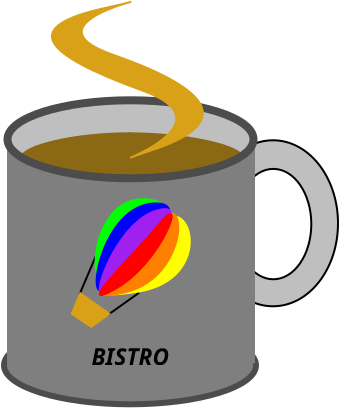 <?xml version="1.0" encoding="UTF-8"?>
<dia:diagram xmlns:dia="http://www.lysator.liu.se/~alla/dia/">
  <dia:layer name="Background" visible="true" active="true">
    <dia:group>
      <dia:object type="Standard - Ellipse" version="0" id="O0">
        <dia:attribute name="obj_pos">
          <dia:point val="23.9,8.1"/>
        </dia:attribute>
        <dia:attribute name="obj_bb">
          <dia:rectangle val="23.85,8.05;30.45,16.45"/>
        </dia:attribute>
        <dia:attribute name="elem_corner">
          <dia:point val="23.9,8.1"/>
        </dia:attribute>
        <dia:attribute name="elem_width">
          <dia:real val="6.5"/>
        </dia:attribute>
        <dia:attribute name="elem_height">
          <dia:real val="8.3"/>
        </dia:attribute>
        <dia:attribute name="border_width">
          <dia:real val="0.1"/>
        </dia:attribute>
        <dia:attribute name="inner_color">
          <dia:color val="#bfbfbf"/>
        </dia:attribute>
      </dia:object>
      <dia:object type="Standard - Ellipse" version="0" id="O1">
        <dia:attribute name="obj_pos">
          <dia:point val="25.265,9.53"/>
        </dia:attribute>
        <dia:attribute name="obj_bb">
          <dia:rectangle val="25.215,9.48;29.115,15.1"/>
        </dia:attribute>
        <dia:attribute name="elem_corner">
          <dia:point val="25.265,9.53"/>
        </dia:attribute>
        <dia:attribute name="elem_width">
          <dia:real val="3.8"/>
        </dia:attribute>
        <dia:attribute name="elem_height">
          <dia:real val="5.52"/>
        </dia:attribute>
      </dia:object>
    </dia:group>
    <dia:object type="Standard - Ellipse" version="0" id="O2">
      <dia:attribute name="obj_pos">
        <dia:point val="13.7,17.4"/>
      </dia:attribute>
      <dia:attribute name="obj_bb">
        <dia:rectangle val="13.55,17.25;26.45,21.45"/>
      </dia:attribute>
      <dia:attribute name="elem_corner">
        <dia:point val="13.7,17.4"/>
      </dia:attribute>
      <dia:attribute name="elem_width">
        <dia:real val="12.6"/>
      </dia:attribute>
      <dia:attribute name="elem_height">
        <dia:real val="3.9"/>
      </dia:attribute>
      <dia:attribute name="border_width">
        <dia:real val="0.3"/>
      </dia:attribute>
      <dia:attribute name="border_color">
        <dia:color val="#4c4c4c"/>
      </dia:attribute>
      <dia:attribute name="inner_color">
        <dia:color val="#7f7f7f"/>
      </dia:attribute>
    </dia:object>
    <dia:object type="Standard - Box" version="0" id="O3">
      <dia:attribute name="obj_pos">
        <dia:point val="13.9,8"/>
      </dia:attribute>
      <dia:attribute name="obj_bb">
        <dia:rectangle val="13.85,7.95;26.25,19.25"/>
      </dia:attribute>
      <dia:attribute name="elem_corner">
        <dia:point val="13.9,8"/>
      </dia:attribute>
      <dia:attribute name="elem_width">
        <dia:real val="12.3"/>
      </dia:attribute>
      <dia:attribute name="elem_height">
        <dia:real val="11.2"/>
      </dia:attribute>
      <dia:attribute name="border_width">
        <dia:real val="0.1"/>
      </dia:attribute>
      <dia:attribute name="border_color">
        <dia:color val="#7f7f7f"/>
      </dia:attribute>
      <dia:attribute name="inner_color">
        <dia:color val="#7f7f7f"/>
      </dia:attribute>
      <dia:attribute name="show_background">
        <dia:boolean val="true"/>
      </dia:attribute>
    </dia:object>
    <dia:object type="Standard - Ellipse" version="0" id="O4">
      <dia:attribute name="obj_pos">
        <dia:point val="13.9,6"/>
      </dia:attribute>
      <dia:attribute name="obj_bb">
        <dia:rectangle val="13.85,5.95;26.25,9.95"/>
      </dia:attribute>
      <dia:attribute name="elem_corner">
        <dia:point val="13.9,6"/>
      </dia:attribute>
      <dia:attribute name="elem_width">
        <dia:real val="12.3"/>
      </dia:attribute>
      <dia:attribute name="elem_height">
        <dia:real val="3.9"/>
      </dia:attribute>
      <dia:attribute name="border_width">
        <dia:real val="0.1"/>
      </dia:attribute>
      <dia:attribute name="border_color">
        <dia:color val="#7f7f7f"/>
      </dia:attribute>
      <dia:attribute name="inner_color">
        <dia:color val="#bfbfbf"/>
      </dia:attribute>
    </dia:object>
    <dia:object type="Geometric - Quarter Circle" version="1" id="O5">
      <dia:attribute name="obj_pos">
        <dia:point val="19.938,7.75"/>
      </dia:attribute>
      <dia:attribute name="obj_bb">
        <dia:rectangle val="19.867,7.7;25.7,9.071"/>
      </dia:attribute>
      <dia:attribute name="meta">
        <dia:composite type="dict"/>
      </dia:attribute>
      <dia:attribute name="elem_corner">
        <dia:point val="19.938,7.75"/>
      </dia:attribute>
      <dia:attribute name="elem_width">
        <dia:real val="5.713"/>
      </dia:attribute>
      <dia:attribute name="elem_height">
        <dia:real val="1.25"/>
      </dia:attribute>
      <dia:attribute name="line_width">
        <dia:real val="0.1"/>
      </dia:attribute>
      <dia:attribute name="line_colour">
        <dia:color val="#8b6914"/>
      </dia:attribute>
      <dia:attribute name="fill_colour">
        <dia:color val="#8b6914"/>
      </dia:attribute>
      <dia:attribute name="show_background">
        <dia:boolean val="true"/>
      </dia:attribute>
      <dia:attribute name="line_style">
        <dia:enum val="0"/>
        <dia:real val="1"/>
      </dia:attribute>
      <dia:attribute name="flip_horizontal">
        <dia:boolean val="false"/>
      </dia:attribute>
      <dia:attribute name="flip_vertical">
        <dia:boolean val="false"/>
      </dia:attribute>
      <dia:attribute name="subscale">
        <dia:real val="1"/>
      </dia:attribute>
    </dia:object>
    <dia:object type="Geometric - Quarter Circle" version="1" id="O6">
      <dia:attribute name="obj_pos">
        <dia:point val="14.55,7.75"/>
      </dia:attribute>
      <dia:attribute name="obj_bb">
        <dia:rectangle val="14.5,7.7;20.033,9.071"/>
      </dia:attribute>
      <dia:attribute name="meta">
        <dia:composite type="dict"/>
      </dia:attribute>
      <dia:attribute name="elem_corner">
        <dia:point val="14.55,7.75"/>
      </dia:attribute>
      <dia:attribute name="elem_width">
        <dia:real val="5.413"/>
      </dia:attribute>
      <dia:attribute name="elem_height">
        <dia:real val="1.25"/>
      </dia:attribute>
      <dia:attribute name="line_width">
        <dia:real val="0.1"/>
      </dia:attribute>
      <dia:attribute name="line_colour">
        <dia:color val="#8b6914"/>
      </dia:attribute>
      <dia:attribute name="fill_colour">
        <dia:color val="#8b6914"/>
      </dia:attribute>
      <dia:attribute name="show_background">
        <dia:boolean val="true"/>
      </dia:attribute>
      <dia:attribute name="line_style">
        <dia:enum val="0"/>
        <dia:real val="1"/>
      </dia:attribute>
      <dia:attribute name="flip_horizontal">
        <dia:boolean val="true"/>
      </dia:attribute>
      <dia:attribute name="flip_vertical">
        <dia:boolean val="false"/>
      </dia:attribute>
      <dia:attribute name="subscale">
        <dia:real val="1"/>
      </dia:attribute>
    </dia:object>
    <dia:object type="Geometric - Quarter Circle" version="1" id="O7">
      <dia:attribute name="obj_pos">
        <dia:point val="19.9,9.05"/>
      </dia:attribute>
      <dia:attribute name="obj_bb">
        <dia:rectangle val="19.829,8.979;25.25,10.05"/>
      </dia:attribute>
      <dia:attribute name="meta">
        <dia:composite type="dict"/>
      </dia:attribute>
      <dia:attribute name="elem_corner">
        <dia:point val="19.9,9.05"/>
      </dia:attribute>
      <dia:attribute name="elem_width">
        <dia:real val="5.3"/>
      </dia:attribute>
      <dia:attribute name="elem_height">
        <dia:real val="0.95"/>
      </dia:attribute>
      <dia:attribute name="line_width">
        <dia:real val="0.1"/>
      </dia:attribute>
      <dia:attribute name="line_colour">
        <dia:color val="#8b6914"/>
      </dia:attribute>
      <dia:attribute name="fill_colour">
        <dia:color val="#8b6914"/>
      </dia:attribute>
      <dia:attribute name="show_background">
        <dia:boolean val="true"/>
      </dia:attribute>
      <dia:attribute name="line_style">
        <dia:enum val="0"/>
        <dia:real val="1"/>
      </dia:attribute>
      <dia:attribute name="flip_horizontal">
        <dia:boolean val="false"/>
      </dia:attribute>
      <dia:attribute name="flip_vertical">
        <dia:boolean val="true"/>
      </dia:attribute>
      <dia:attribute name="subscale">
        <dia:real val="1"/>
      </dia:attribute>
    </dia:object>
    <dia:object type="Geometric - Quarter Circle" version="1" id="O8">
      <dia:attribute name="obj_pos">
        <dia:point val="14.9,9"/>
      </dia:attribute>
      <dia:attribute name="obj_bb">
        <dia:rectangle val="14.85,8.929;19.971,10.05"/>
      </dia:attribute>
      <dia:attribute name="meta">
        <dia:composite type="dict"/>
      </dia:attribute>
      <dia:attribute name="elem_corner">
        <dia:point val="14.9,9"/>
      </dia:attribute>
      <dia:attribute name="elem_width">
        <dia:real val="5"/>
      </dia:attribute>
      <dia:attribute name="elem_height">
        <dia:real val="1"/>
      </dia:attribute>
      <dia:attribute name="line_width">
        <dia:real val="0.1"/>
      </dia:attribute>
      <dia:attribute name="line_colour">
        <dia:color val="#8b6914"/>
      </dia:attribute>
      <dia:attribute name="fill_colour">
        <dia:color val="#8b6914"/>
      </dia:attribute>
      <dia:attribute name="show_background">
        <dia:boolean val="true"/>
      </dia:attribute>
      <dia:attribute name="line_style">
        <dia:enum val="0"/>
        <dia:real val="1"/>
      </dia:attribute>
      <dia:attribute name="flip_horizontal">
        <dia:boolean val="true"/>
      </dia:attribute>
      <dia:attribute name="flip_vertical">
        <dia:boolean val="true"/>
      </dia:attribute>
      <dia:attribute name="subscale">
        <dia:real val="1"/>
      </dia:attribute>
    </dia:object>
    <dia:object type="Standard - Ellipse" version="0" id="O9">
      <dia:attribute name="obj_pos">
        <dia:point val="13.875,6.1"/>
      </dia:attribute>
      <dia:attribute name="obj_bb">
        <dia:rectangle val="13.675,5.9;26.375,10.2"/>
      </dia:attribute>
      <dia:attribute name="elem_corner">
        <dia:point val="13.875,6.1"/>
      </dia:attribute>
      <dia:attribute name="elem_width">
        <dia:real val="12.3"/>
      </dia:attribute>
      <dia:attribute name="elem_height">
        <dia:real val="3.9"/>
      </dia:attribute>
      <dia:attribute name="border_width">
        <dia:real val="0.4"/>
      </dia:attribute>
      <dia:attribute name="border_color">
        <dia:color val="#4c4c4c"/>
      </dia:attribute>
      <dia:attribute name="inner_color">
        <dia:color val="#bfbfbf"/>
      </dia:attribute>
      <dia:attribute name="show_background">
        <dia:boolean val="false"/>
      </dia:attribute>
    </dia:object>
    <dia:group>
      <dia:object type="Standard - Polygon" version="0" id="O10">
        <dia:attribute name="obj_pos">
          <dia:point val="17.488,15.775"/>
        </dia:attribute>
        <dia:attribute name="obj_bb">
          <dia:rectangle val="17.426,13.817;20.493,16.861"/>
        </dia:attribute>
        <dia:attribute name="poly_points">
          <dia:point val="17.488,15.775"/>
          <dia:point val="18.288,13.9"/>
          <dia:point val="20.413,15.75"/>
          <dia:point val="18.938,16.8"/>
        </dia:attribute>
        <dia:attribute name="line_width">
          <dia:real val="0.1"/>
        </dia:attribute>
        <dia:attribute name="inner_color">
          <dia:color val="#d8a117"/>
        </dia:attribute>
        <dia:attribute name="show_background">
          <dia:boolean val="false"/>
        </dia:attribute>
      </dia:object>
      <dia:object type="Standard - Beziergon" version="0" id="O11">
        <dia:attribute name="obj_pos">
          <dia:point val="21.347,12.447"/>
        </dia:attribute>
        <dia:attribute name="obj_bb">
          <dia:rectangle val="18.403,11.858;23.038,15.854"/>
        </dia:attribute>
        <dia:attribute name="bez_points">
          <dia:point val="21.347,12.447"/>
          <dia:point val="22.977,10.341"/>
          <dia:point val="24.413,15.05"/>
          <dia:point val="20.363,15.675"/>
          <dia:point val="16.312,16.3"/>
          <dia:point val="19.716,14.552"/>
        </dia:attribute>
        <dia:attribute name="corner_types">
          <dia:enum val="0"/>
          <dia:enum val="0"/>
          <dia:enum val="0"/>
        </dia:attribute>
        <dia:attribute name="line_color">
          <dia:color val="#ffff00"/>
        </dia:attribute>
        <dia:attribute name="line_width">
          <dia:real val="0.1"/>
        </dia:attribute>
        <dia:attribute name="inner_color">
          <dia:color val="#ffff00"/>
        </dia:attribute>
        <dia:attribute name="show_background">
          <dia:boolean val="true"/>
        </dia:attribute>
      </dia:object>
      <dia:object type="Standard - Beziergon" version="0" id="O12">
        <dia:attribute name="obj_pos">
          <dia:point val="21.337,12.3"/>
        </dia:attribute>
        <dia:attribute name="obj_bb">
          <dia:rectangle val="18.422,11.712;22.466,15.893"/>
        </dia:attribute>
        <dia:attribute name="bez_points">
          <dia:point val="21.337,12.3"/>
          <dia:point val="22.968,10.194"/>
          <dia:point val="22.962,14.9"/>
          <dia:point val="19.837,15.675"/>
          <dia:point val="16.712,16.45"/>
          <dia:point val="19.707,14.405"/>
        </dia:attribute>
        <dia:attribute name="corner_types">
          <dia:enum val="0"/>
          <dia:enum val="0"/>
          <dia:enum val="0"/>
        </dia:attribute>
        <dia:attribute name="line_color">
          <dia:color val="#ff7f00"/>
        </dia:attribute>
        <dia:attribute name="line_width">
          <dia:real val="0.1"/>
        </dia:attribute>
        <dia:attribute name="inner_color">
          <dia:color val="#ff7f00"/>
        </dia:attribute>
        <dia:attribute name="show_background">
          <dia:boolean val="true"/>
        </dia:attribute>
      </dia:object>
      <dia:object type="Standard - Beziergon" version="0" id="O13">
        <dia:attribute name="obj_pos">
          <dia:point val="21.012,11.075"/>
        </dia:attribute>
        <dia:attribute name="obj_bb">
          <dia:rectangle val="18.23,10.995;21.866,15.182"/>
        </dia:attribute>
        <dia:attribute name="bez_points">
          <dia:point val="21.012,11.075"/>
          <dia:point val="23.585,11.483"/>
          <dia:point val="19.212,15.575"/>
          <dia:point val="18.54,15.092"/>
          <dia:point val="17.867,14.609"/>
          <dia:point val="18.44,10.667"/>
        </dia:attribute>
        <dia:attribute name="corner_types">
          <dia:enum val="0"/>
          <dia:enum val="0"/>
          <dia:enum val="0"/>
        </dia:attribute>
        <dia:attribute name="line_color">
          <dia:color val="#00ff00"/>
        </dia:attribute>
        <dia:attribute name="line_width">
          <dia:real val="0.1"/>
        </dia:attribute>
        <dia:attribute name="inner_color">
          <dia:color val="#00ff00"/>
        </dia:attribute>
        <dia:attribute name="show_background">
          <dia:boolean val="true"/>
        </dia:attribute>
      </dia:object>
      <dia:object type="Standard - Beziergon" version="0" id="O14">
        <dia:attribute name="obj_pos">
          <dia:point val="21.174,11.262"/>
        </dia:attribute>
        <dia:attribute name="obj_bb">
          <dia:rectangle val="18.282,11.208;22.022,15.669"/>
        </dia:attribute>
        <dia:attribute name="bez_points">
          <dia:point val="21.174,11.262"/>
          <dia:point val="23.688,11.125"/>
          <dia:point val="19.538,15.025"/>
          <dia:point val="18.663,15.575"/>
          <dia:point val="17.788,16.125"/>
          <dia:point val="18.66,11.399"/>
        </dia:attribute>
        <dia:attribute name="corner_types">
          <dia:enum val="0"/>
          <dia:enum val="0"/>
          <dia:enum val="0"/>
        </dia:attribute>
        <dia:attribute name="line_color">
          <dia:color val="#0000ff"/>
        </dia:attribute>
        <dia:attribute name="line_width">
          <dia:real val="0.1"/>
        </dia:attribute>
        <dia:attribute name="inner_color">
          <dia:color val="#0000ff"/>
        </dia:attribute>
        <dia:attribute name="show_background">
          <dia:boolean val="true"/>
        </dia:attribute>
      </dia:object>
      <dia:object type="Standard - Beziergon" version="0" id="O15">
        <dia:attribute name="obj_pos">
          <dia:point val="21.387,11.6"/>
        </dia:attribute>
        <dia:attribute name="obj_bb">
          <dia:rectangle val="18.437,11.493;22.077,15.778"/>
        </dia:attribute>
        <dia:attribute name="bez_points">
          <dia:point val="21.387,11.6"/>
          <dia:point val="23.512,11.05"/>
          <dia:point val="19.738,14.675"/>
          <dia:point val="18.788,15.6"/>
          <dia:point val="17.837,16.525"/>
          <dia:point val="19.262,12.15"/>
        </dia:attribute>
        <dia:attribute name="corner_types">
          <dia:enum val="0"/>
          <dia:enum val="0"/>
          <dia:enum val="0"/>
        </dia:attribute>
        <dia:attribute name="line_color">
          <dia:color val="#a020f0"/>
        </dia:attribute>
        <dia:attribute name="line_width">
          <dia:real val="0.1"/>
        </dia:attribute>
        <dia:attribute name="inner_color">
          <dia:color val="#a020f0"/>
        </dia:attribute>
        <dia:attribute name="show_background">
          <dia:boolean val="true"/>
        </dia:attribute>
      </dia:object>
      <dia:object type="Standard - Beziergon" version="0" id="O16">
        <dia:attribute name="obj_pos">
          <dia:point val="21.538,12.2"/>
        </dia:attribute>
        <dia:attribute name="obj_bb">
          <dia:rectangle val="18.443,11.735;22.133,15.888"/>
        </dia:attribute>
        <dia:attribute name="bez_points">
          <dia:point val="21.538,12.2"/>
          <dia:point val="22.863,10.575"/>
          <dia:point val="21.637,14.15"/>
          <dia:point val="19.312,15.5"/>
          <dia:point val="16.988,16.85"/>
          <dia:point val="20.212,13.825"/>
        </dia:attribute>
        <dia:attribute name="corner_types">
          <dia:enum val="0"/>
          <dia:enum val="0"/>
          <dia:enum val="0"/>
        </dia:attribute>
        <dia:attribute name="line_color">
          <dia:color val="#ff0000"/>
        </dia:attribute>
        <dia:attribute name="line_width">
          <dia:real val="0.1"/>
        </dia:attribute>
        <dia:attribute name="inner_color">
          <dia:color val="#ff0000"/>
        </dia:attribute>
        <dia:attribute name="show_background">
          <dia:boolean val="true"/>
        </dia:attribute>
      </dia:object>
      <dia:object type="Standard - Polygon" version="0" id="O17">
        <dia:attribute name="obj_pos">
          <dia:point val="17.087,16.775"/>
        </dia:attribute>
        <dia:attribute name="obj_bb">
          <dia:rectangle val="17.026,15.673;19.049,17.486"/>
        </dia:attribute>
        <dia:attribute name="poly_points">
          <dia:point val="17.087,16.775"/>
          <dia:point val="17.512,15.75"/>
          <dia:point val="18.962,16.775"/>
          <dia:point val="18.062,17.425"/>
        </dia:attribute>
        <dia:attribute name="line_color">
          <dia:color val="#d8a117"/>
        </dia:attribute>
        <dia:attribute name="line_width">
          <dia:real val="0.1"/>
        </dia:attribute>
        <dia:attribute name="inner_color">
          <dia:color val="#d8a117"/>
        </dia:attribute>
        <dia:attribute name="show_background">
          <dia:boolean val="true"/>
        </dia:attribute>
      </dia:object>
    </dia:group>
    <dia:object type="Standard - Text" version="1" id="O18">
      <dia:attribute name="obj_pos">
        <dia:point val="20,19.35"/>
      </dia:attribute>
      <dia:attribute name="obj_bb">
        <dia:rectangle val="17.651,18.3;22.349,19.617"/>
      </dia:attribute>
      <dia:attribute name="text">
        <dia:composite type="text">
          <dia:attribute name="string">
            <dia:string>#BISTRO#</dia:string>
          </dia:attribute>
          <dia:attribute name="font">
            <dia:font family="sans" style="88" name="Helvetica-BoldOblique"/>
          </dia:attribute>
          <dia:attribute name="height">
            <dia:real val="1.411"/>
          </dia:attribute>
          <dia:attribute name="pos">
            <dia:point val="20,19.35"/>
          </dia:attribute>
          <dia:attribute name="color">
            <dia:color val="#000000"/>
          </dia:attribute>
          <dia:attribute name="alignment">
            <dia:enum val="1"/>
          </dia:attribute>
        </dia:composite>
      </dia:attribute>
      <dia:attribute name="valign">
        <dia:enum val="3"/>
      </dia:attribute>
      <dia:connections>
        <dia:connection handle="0" to="O2" connection="8"/>
      </dia:connections>
    </dia:object>
    <dia:object type="Standard - Beziergon" version="0" id="O19">
      <dia:attribute name="obj_pos">
        <dia:point val="18.8,1.475"/>
      </dia:attribute>
      <dia:attribute name="obj_bb">
        <dia:rectangle val="16.046,1.136;23.689,9.014"/>
      </dia:attribute>
      <dia:attribute name="bez_points">
        <dia:point val="18.8,1.475"/>
        <dia:point val="23.15,0.525"/>
        <dia:point val="14.15,2.075"/>
        <dia:point val="19.15,3.825"/>
        <dia:point val="24.15,5.575"/>
        <dia:point val="25.2,7.225"/>
        <dia:point val="21.15,8.575"/>
        <dia:point val="17.1,9.925"/>
        <dia:point val="25.75,7.475"/>
        <dia:point val="20.65,5.625"/>
        <dia:point val="15.55,3.775"/>
        <dia:point val="14.45,2.425"/>
      </dia:attribute>
      <dia:attribute name="corner_types">
        <dia:enum val="0"/>
        <dia:enum val="0"/>
        <dia:enum val="0"/>
        <dia:enum val="0"/>
        <dia:enum val="0"/>
      </dia:attribute>
      <dia:attribute name="line_color">
        <dia:color val="#d8a117"/>
      </dia:attribute>
      <dia:attribute name="line_width">
        <dia:real val="0.1"/>
      </dia:attribute>
      <dia:attribute name="inner_color">
        <dia:color val="#d8a117"/>
      </dia:attribute>
      <dia:attribute name="show_background">
        <dia:boolean val="true"/>
      </dia:attribute>
    </dia:object>
  </dia:layer>
</dia:diagram>
